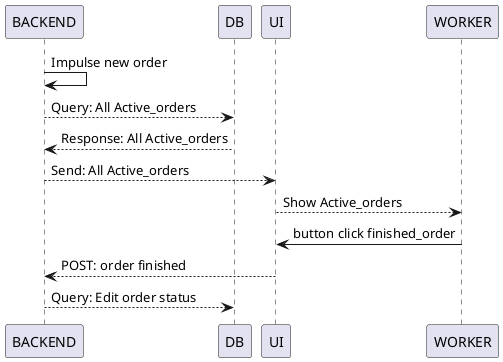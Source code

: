 @startuml

BACKEND -> BACKEND: Impulse new order
DB <-- BACKEND: Query: All Active_orders
DB --> BACKEND: Response: All Active_orders
UI <-- BACKEND: Send: All Active_orders
UI --> WORKER: Show Active_orders
WORKER -> UI: button click finished_order

UI --> BACKEND: POST: order finished
BACKEND --> DB: Query: Edit order status
@enduml